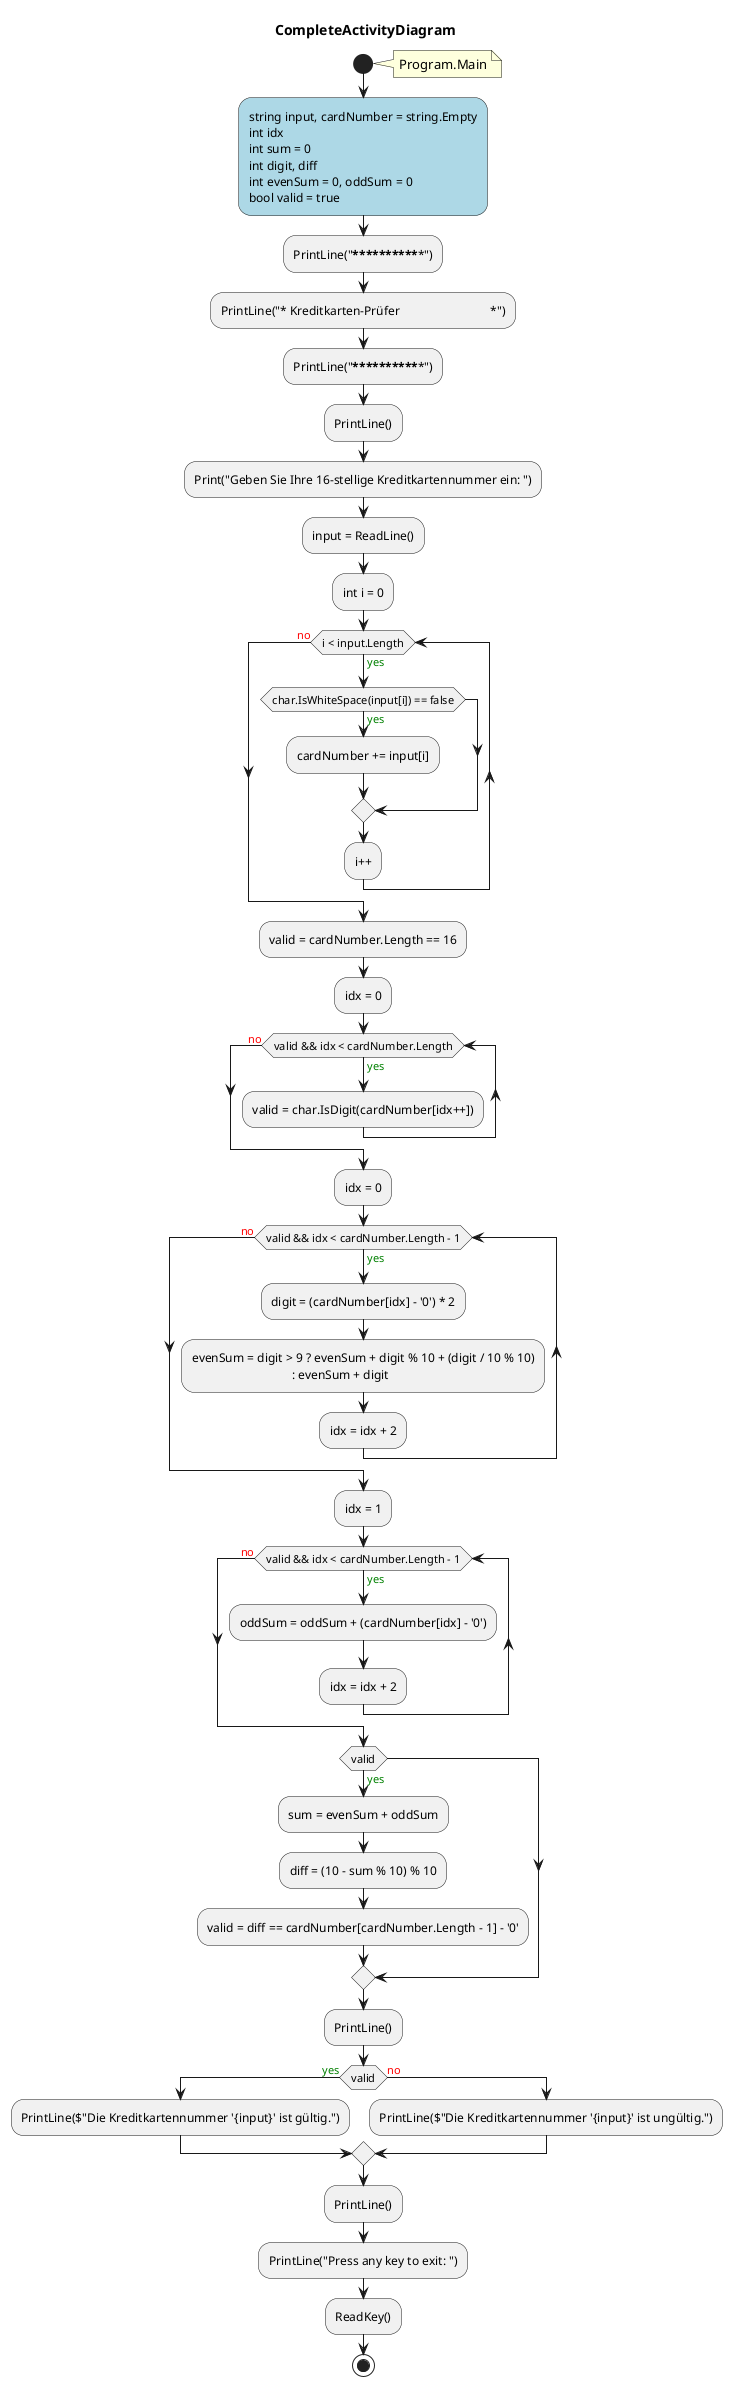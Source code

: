 @startuml CompleteActivityDiagram
title CompleteActivityDiagram
start
note right:  Program.Main
#LightBlue:string input, cardNumber = string.Empty
int idx
int sum = 0
int digit, diff
int evenSum = 0, oddSum = 0
bool valid = true;
:PrintLine("***************************************************");
:PrintLine("* Kreditkarten-Prüfer                             *");
:PrintLine("***************************************************");
:PrintLine();
:Print("Geben Sie Ihre 16-stellige Kreditkartennummer ein: ");
:input = ReadLine();
:int i = 0;
while (i < input.Length) is (<color:green>yes)
    if (char.IsWhiteSpace(input[i]) == false) then (<color:green>yes)
        :cardNumber += input[i];
    endif
:i++;
endwhile (<color:red>no)
:valid = cardNumber.Length == 16;
:idx = 0;
while (valid && idx < cardNumber.Length) is (<color:green>yes)
    :valid = char.IsDigit(cardNumber[idx++]);
endwhile (<color:red>no)
:idx = 0;
while (valid && idx < cardNumber.Length - 1) is (<color:green>yes)
    :digit = (cardNumber[idx] - '0') * 2;
    :evenSum = digit > 9 ? evenSum + digit % 10 + (digit / 10 % 10)
                                    : evenSum + digit;
    :idx = idx + 2;
endwhile (<color:red>no)
:idx = 1;
while (valid && idx < cardNumber.Length - 1) is (<color:green>yes)
    :oddSum = oddSum + (cardNumber[idx] - '0');
    :idx = idx + 2;
endwhile (<color:red>no)
if (valid) then (<color:green>yes)
    :sum = evenSum + oddSum;
    :diff = (10 - sum % 10) % 10;
    :valid = diff == cardNumber[cardNumber.Length - 1] - '0';
endif
:PrintLine();
if (valid) then (<color:green>yes)
    :PrintLine($"Die Kreditkartennummer '{input}' ist gültig.");
  else (<color:red>no)
      :PrintLine($"Die Kreditkartennummer '{input}' ist ungültig.");
endif
:PrintLine();
:PrintLine("Press any key to exit: ");
:ReadKey();
stop
@enduml
